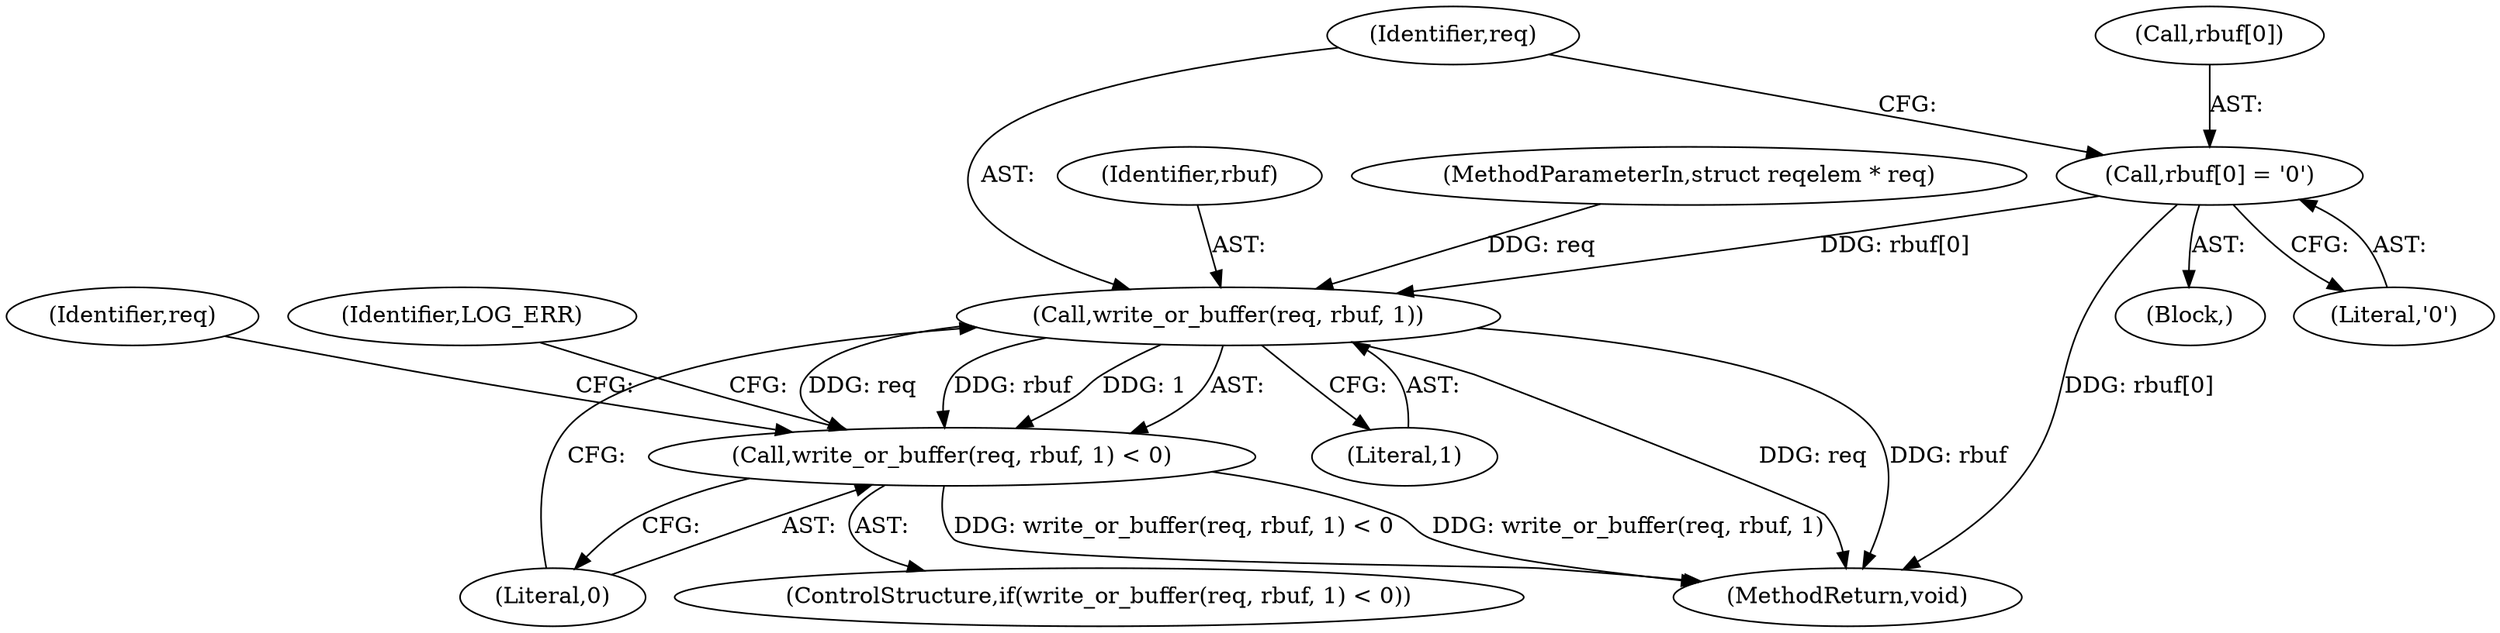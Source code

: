 digraph "0_miniupnp_b238cade9a173c6f751a34acf8ccff838a62aa47@array" {
"1001056" [label="(Call,rbuf[0] = '\0')"];
"1001063" [label="(Call,write_or_buffer(req, rbuf, 1))"];
"1001062" [label="(Call,write_or_buffer(req, rbuf, 1) < 0)"];
"1001064" [label="(Identifier,req)"];
"1001063" [label="(Call,write_or_buffer(req, rbuf, 1))"];
"1001061" [label="(ControlStructure,if(write_or_buffer(req, rbuf, 1) < 0))"];
"1001056" [label="(Call,rbuf[0] = '\0')"];
"1000257" [label="(Block,)"];
"1001144" [label="(MethodReturn,void)"];
"1001066" [label="(Literal,1)"];
"1001057" [label="(Call,rbuf[0])"];
"1001062" [label="(Call,write_or_buffer(req, rbuf, 1) < 0)"];
"1001060" [label="(Literal,'\0')"];
"1001078" [label="(Identifier,req)"];
"1001065" [label="(Identifier,rbuf)"];
"1001067" [label="(Literal,0)"];
"1000115" [label="(MethodParameterIn,struct reqelem * req)"];
"1001070" [label="(Identifier,LOG_ERR)"];
"1001056" -> "1000257"  [label="AST: "];
"1001056" -> "1001060"  [label="CFG: "];
"1001057" -> "1001056"  [label="AST: "];
"1001060" -> "1001056"  [label="AST: "];
"1001064" -> "1001056"  [label="CFG: "];
"1001056" -> "1001144"  [label="DDG: rbuf[0]"];
"1001056" -> "1001063"  [label="DDG: rbuf[0]"];
"1001063" -> "1001062"  [label="AST: "];
"1001063" -> "1001066"  [label="CFG: "];
"1001064" -> "1001063"  [label="AST: "];
"1001065" -> "1001063"  [label="AST: "];
"1001066" -> "1001063"  [label="AST: "];
"1001067" -> "1001063"  [label="CFG: "];
"1001063" -> "1001144"  [label="DDG: req"];
"1001063" -> "1001144"  [label="DDG: rbuf"];
"1001063" -> "1001062"  [label="DDG: req"];
"1001063" -> "1001062"  [label="DDG: rbuf"];
"1001063" -> "1001062"  [label="DDG: 1"];
"1000115" -> "1001063"  [label="DDG: req"];
"1001062" -> "1001061"  [label="AST: "];
"1001062" -> "1001067"  [label="CFG: "];
"1001067" -> "1001062"  [label="AST: "];
"1001070" -> "1001062"  [label="CFG: "];
"1001078" -> "1001062"  [label="CFG: "];
"1001062" -> "1001144"  [label="DDG: write_or_buffer(req, rbuf, 1) < 0"];
"1001062" -> "1001144"  [label="DDG: write_or_buffer(req, rbuf, 1)"];
}
